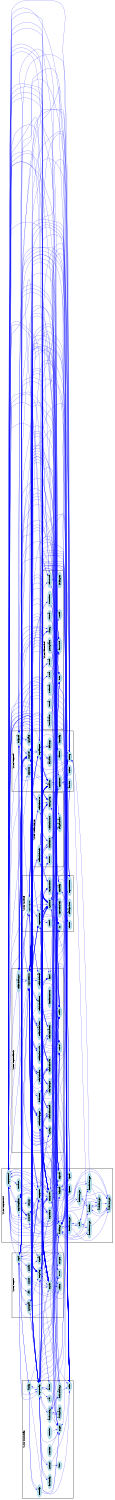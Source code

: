 /* ------------------------------------------------------------ */
/* created with bunch v3 */
/* Objective Function value = 1.212041884816754*/
/* ------------------------------------------------------------ */

digraph G {
size= "10,10";
rotate = 90;
subgraph cluster0 {
label = "(SS-L2):ntp_config";
color = black;
style = bold;

"atolfp"[label="atolfp",shape=ellipse,color=lightblue,fontcolor=black,style=filled];
"mstolfp"[label="mstolfp",shape=ellipse,color=lightblue,fontcolor=black,style=filled];
"ctype"[label="ctype",shape=ellipse,color=lightblue,fontcolor=black,style=filled];
"hextoint"[label="hextoint",shape=ellipse,color=lightblue,fontcolor=black,style=filled];
"authusekey"[label="authusekey",shape=ellipse,color=lightblue,fontcolor=black,style=filled];
"authreadkeys"[label="authreadkeys",shape=ellipse,color=lightblue,fontcolor=black,style=filled];
"authparity"[label="authparity",shape=ellipse,color=lightblue,fontcolor=black,style=filled];
"octtoint"[label="octtoint",shape=ellipse,color=lightblue,fontcolor=black,style=filled];
"atoint"[label="atoint",shape=ellipse,color=lightblue,fontcolor=black,style=filled];
"stdio"[label="stdio",shape=ellipse,color=lightblue,fontcolor=black,style=filled];
"findconfig"[label="findconfig",shape=ellipse,color=lightblue,fontcolor=black,style=filled];
"ntp_config"[label="ntp_config",shape=ellipse,color=lightblue,fontcolor=black,style=filled];
"wait"[label="wait",shape=ellipse,color=lightblue,fontcolor=black,style=filled];
"libio"[label="libio",shape=ellipse,color=lightblue,fontcolor=black,style=filled];
"getopt"[label="getopt",shape=ellipse,color=lightblue,fontcolor=black,style=filled];
}
subgraph cluster1 {
label = "(SS-L2):ntp_io";
color = black;
style = bold;

"select"[label="select",shape=ellipse,color=lightblue,fontcolor=black,style=filled];
"ntpd"[label="ntpd",shape=ellipse,color=lightblue,fontcolor=black,style=filled];
"sched"[label="sched",shape=ellipse,color=lightblue,fontcolor=black,style=filled];
"mman"[label="mman",shape=ellipse,color=lightblue,fontcolor=black,style=filled];
"errno"[label="errno",shape=ellipse,color=lightblue,fontcolor=black,style=filled];
"stat"[label="stat",shape=ellipse,color=lightblue,fontcolor=black,style=filled];
"syssignal"[label="syssignal",shape=ellipse,color=lightblue,fontcolor=black,style=filled];
"signal"[label="signal",shape=ellipse,color=lightblue,fontcolor=black,style=filled];
"stropts"[label="stropts",shape=ellipse,color=lightblue,fontcolor=black,style=filled];
"msyslog"[label="msyslog",shape=ellipse,color=lightblue,fontcolor=black,style=filled];
"ntp_io"[label="ntp_io",shape=ellipse,color=lightblue,fontcolor=black,style=filled];
}
subgraph cluster2 {
label = "(SS-L2):ntp_util";
color = black;
style = bold;

"dolfptoa"[label="dolfptoa",shape=ellipse,color=lightblue,fontcolor=black,style=filled];
"mfptoms"[label="mfptoms",shape=ellipse,color=lightblue,fontcolor=black,style=filled];
"uglydate"[label="uglydate",shape=ellipse,color=lightblue,fontcolor=black,style=filled];
"socket"[label="socket",shape=ellipse,color=lightblue,fontcolor=black,style=filled];
"ntp_intres"[label="ntp_intres",shape=ellipse,color=lightblue,fontcolor=black,style=filled];
"atouint"[label="atouint",shape=ellipse,color=lightblue,fontcolor=black,style=filled];
"hextolfp"[label="hextolfp",shape=ellipse,color=lightblue,fontcolor=black,style=filled];
"statestr"[label="statestr",shape=ellipse,color=lightblue,fontcolor=black,style=filled];
"string"[label="string",shape=ellipse,color=lightblue,fontcolor=black,style=filled];
"caltontp"[label="caltontp",shape=ellipse,color=lightblue,fontcolor=black,style=filled];
"ntp_util"[label="ntp_util",shape=ellipse,color=lightblue,fontcolor=black,style=filled];
"emalloc"[label="emalloc",shape=ellipse,color=lightblue,fontcolor=black,style=filled];
"ntp_filegen"[label="ntp_filegen",shape=ellipse,color=lightblue,fontcolor=black,style=filled];
"caljulian"[label="caljulian",shape=ellipse,color=lightblue,fontcolor=black,style=filled];
}
subgraph cluster3 {
label = "(SS-L2):ntp_control";
color = black;
style = bold;

"ntp_control"[label="ntp_control",shape=ellipse,color=lightblue,fontcolor=black,style=filled];
"mfptoa"[label="mfptoa",shape=ellipse,color=lightblue,fontcolor=black,style=filled];
"ntp_loopfilter"[label="ntp_loopfilter",shape=ellipse,color=lightblue,fontcolor=black,style=filled];
"ntp_proto"[label="ntp_proto",shape=ellipse,color=lightblue,fontcolor=black,style=filled];
"setjmp"[label="setjmp",shape=ellipse,color=lightblue,fontcolor=black,style=filled];
"utsname"[label="utsname",shape=ellipse,color=lightblue,fontcolor=black,style=filled];
"fptoa"[label="fptoa",shape=ellipse,color=lightblue,fontcolor=black,style=filled];
"fptoms"[label="fptoms",shape=ellipse,color=lightblue,fontcolor=black,style=filled];
"dofptoa"[label="dofptoa",shape=ellipse,color=lightblue,fontcolor=black,style=filled];
"ntp_timer"[label="ntp_timer",shape=ellipse,color=lightblue,fontcolor=black,style=filled];
"numtoa"[label="numtoa",shape=ellipse,color=lightblue,fontcolor=black,style=filled];
"ntp_peer"[label="ntp_peer",shape=ellipse,color=lightblue,fontcolor=black,style=filled];
"md5"[label="md5",shape=ellipse,color=lightblue,fontcolor=black,style=filled];
"a_md512crypt"[label="a_md512crypt",shape=ellipse,color=lightblue,fontcolor=black,style=filled];
"a_md5decrypt"[label="a_md5decrypt",shape=ellipse,color=lightblue,fontcolor=black,style=filled];
"authdecrypt"[label="authdecrypt",shape=ellipse,color=lightblue,fontcolor=black,style=filled];
"authdes"[label="authdes",shape=ellipse,color=lightblue,fontcolor=black,style=filled];
"a_md5encrypt"[label="a_md5encrypt",shape=ellipse,color=lightblue,fontcolor=black,style=filled];
"auth12crypt"[label="auth12crypt",shape=ellipse,color=lightblue,fontcolor=black,style=filled];
"authencrypt"[label="authencrypt",shape=ellipse,color=lightblue,fontcolor=black,style=filled];
"authkeys"[label="authkeys",shape=ellipse,color=lightblue,fontcolor=black,style=filled];
}
subgraph cluster4 {
label = "(SS-L2):ntp_refclock";
color = black;
style = bold;

"refclock_as2201"[label="refclock_as2201",shape=ellipse,color=lightblue,fontcolor=black,style=filled];
"refclock_pst"[label="refclock_pst",shape=ellipse,color=lightblue,fontcolor=black,style=filled];
"ntp_refclock"[label="ntp_refclock",shape=ellipse,color=lightblue,fontcolor=black,style=filled];
"refclock_local"[label="refclock_local",shape=ellipse,color=lightblue,fontcolor=black,style=filled];
"refclock_nmea"[label="refclock_nmea",shape=ellipse,color=lightblue,fontcolor=black,style=filled];
"refclock_atom"[label="refclock_atom",shape=ellipse,color=lightblue,fontcolor=black,style=filled];
"refclock_wwvb"[label="refclock_wwvb",shape=ellipse,color=lightblue,fontcolor=black,style=filled];
"refclock_hpgps"[label="refclock_hpgps",shape=ellipse,color=lightblue,fontcolor=black,style=filled];
"refclock_arbiter"[label="refclock_arbiter",shape=ellipse,color=lightblue,fontcolor=black,style=filled];
"unistd"[label="unistd",shape=ellipse,color=lightblue,fontcolor=black,style=filled];
"fcntl"[label="fcntl",shape=ellipse,color=lightblue,fontcolor=black,style=filled];
"syslog"[label="syslog",shape=ellipse,color=lightblue,fontcolor=black,style=filled];
"refclock_arc"[label="refclock_arc",shape=ellipse,color=lightblue,fontcolor=black,style=filled];
"stdlib"[label="stdlib",shape=ellipse,color=lightblue,fontcolor=black,style=filled];
"decodenetnum"[label="decodenetnum",shape=ellipse,color=lightblue,fontcolor=black,style=filled];
"refclock_datum"[label="refclock_datum",shape=ellipse,color=lightblue,fontcolor=black,style=filled];
"refclock_trak"[label="refclock_trak",shape=ellipse,color=lightblue,fontcolor=black,style=filled];
"buftvtots"[label="buftvtots",shape=ellipse,color=lightblue,fontcolor=black,style=filled];
}
subgraph cluster5 {
label = "(SS-L2):lib_strbuf";
color = black;
style = bold;

"humandate"[label="humandate",shape=ellipse,color=lightblue,fontcolor=black,style=filled];
"ranny"[label="ranny",shape=ellipse,color=lightblue,fontcolor=black,style=filled];
"time"[label="time",shape=ellipse,color=lightblue,fontcolor=black,style=filled];
"refnumtoa"[label="refnumtoa",shape=ellipse,color=lightblue,fontcolor=black,style=filled];
"clocktypes"[label="clocktypes",shape=ellipse,color=lightblue,fontcolor=black,style=filled];
"netdb"[label="netdb",shape=ellipse,color=lightblue,fontcolor=black,style=filled];
"numtohost"[label="numtohost",shape=ellipse,color=lightblue,fontcolor=black,style=filled];
"inttoa"[label="inttoa",shape=ellipse,color=lightblue,fontcolor=black,style=filled];
"modetoa"[label="modetoa",shape=ellipse,color=lightblue,fontcolor=black,style=filled];
"tvtoa"[label="tvtoa",shape=ellipse,color=lightblue,fontcolor=black,style=filled];
"lib_strbuf"[label="lib_strbuf",shape=ellipse,color=lightblue,fontcolor=black,style=filled];
"utvtoa"[label="utvtoa",shape=ellipse,color=lightblue,fontcolor=black,style=filled];
"prettydate"[label="prettydate",shape=ellipse,color=lightblue,fontcolor=black,style=filled];
"uinttoa"[label="uinttoa",shape=ellipse,color=lightblue,fontcolor=black,style=filled];
}
subgraph cluster6 {
label = "(SS-L2):systime";
color = black;
style = bold;

"in"[label="in",shape=ellipse,color=lightblue,fontcolor=black,style=filled];
"ntp_request"[label="ntp_request",shape=ellipse,color=lightblue,fontcolor=black,style=filled];
"ntp_unixclock"[label="ntp_unixclock",shape=ellipse,color=lightblue,fontcolor=black,style=filled];
"timex"[label="timex",shape=ellipse,color=lightblue,fontcolor=black,style=filled];
"calleapwhen"[label="calleapwhen",shape=ellipse,color=lightblue,fontcolor=black,style=filled];
"ntp_leap"[label="ntp_leap",shape=ellipse,color=lightblue,fontcolor=black,style=filled];
"ntp_unixtime"[label="ntp_unixtime",shape=ellipse,color=lightblue,fontcolor=black,style=filled];
"systime"[label="systime",shape=ellipse,color=lightblue,fontcolor=black,style=filled];
"ntp_monitor"[label="ntp_monitor",shape=ellipse,color=lightblue,fontcolor=black,style=filled];
"netof"[label="netof",shape=ellipse,color=lightblue,fontcolor=black,style=filled];
"ntp_restrict"[label="ntp_restrict",shape=ellipse,color=lightblue,fontcolor=black,style=filled];
}
subgraph cluster7 {
label = "(SS-L2):refclock_true";
color = black;
style = bold;

"termios"[label="termios",shape=ellipse,color=lightblue,fontcolor=black,style=filled];
"refclock_leitch"[label="refclock_leitch",shape=ellipse,color=lightblue,fontcolor=black,style=filled];
"calyearstart"[label="calyearstart",shape=ellipse,color=lightblue,fontcolor=black,style=filled];
"clocktime"[label="clocktime",shape=ellipse,color=lightblue,fontcolor=black,style=filled];
"ntp_syslog"[label="ntp_syslog",shape=ellipse,color=lightblue,fontcolor=black,style=filled];
"refclock_usno"[label="refclock_usno",shape=ellipse,color=lightblue,fontcolor=black,style=filled];
"refclock_true"[label="refclock_true",shape=ellipse,color=lightblue,fontcolor=black,style=filled];
}
"mstolfp" -> "atolfp" [color=blue,font=6];
"mstolfp" -> "ctype" [color=blue,font=6];
"stat" -> "ntp_filegen" [color=blue,font=6];
"ntp_intres" -> "stdio" [color=blue,font=6];
"ntp_intres" -> "syssignal" [color=blue,font=6];
"ntp_intres" -> "fcntl" [color=blue,font=6];
"ntp_intres" -> "unistd" [color=blue,font=6];
"ntp_intres" -> "msyslog" [color=blue,font=6];
"ntp_intres" -> "emalloc" [color=blue,font=6];
"ntp_intres" -> "netdb" [color=blue,font=6];
"ntp_intres" -> "authkeys" [color=blue,font=6];
"ntp_intres" -> "string" [color=blue,font=6];
"ntp_intres" -> "atouint" [color=blue,font=6];
"ntp_intres" -> "in" [color=blue,font=6];
"ntp_intres" -> "signal" [color=blue,font=6];
"ntp_intres" -> "select" [color=blue,font=6];
"ntp_intres" -> "stdlib" [color=blue,font=6];
"ntp_intres" -> "systime" [color=blue,font=6];
"ntp_intres" -> "socket" [color=blue,font=6];
"ntp_util" -> "string" [color=blue,font=6];
"ntp_util" -> "dolfptoa" [color=blue,font=6];
"ntp_util" -> "atolfp" [color=blue,font=6];
"ntp_util" -> "refclock_pst" [color=blue,font=6];
"ntp_util" -> "authreadkeys" [color=blue,font=6];
"ntp_util" -> "refclock_wwvb" [color=blue,font=6];
"ntp_util" -> "dofptoa" [color=blue,font=6];
"ntp_util" -> "emalloc" [color=blue,font=6];
"ntp_util" -> "refclock_as2201" [color=blue,font=6];
"ntp_util" -> "time" [color=blue,font=6];
"ntp_util" -> "ntp_syslog" [color=blue,font=6];
"ntp_util" -> "ntp_filegen" [color=blue,font=6];
"ntp_util" -> "errno" [color=blue,font=6];
"ntp_util" -> "refclock_nmea" [color=blue,font=6];
"ntp_util" -> "refclock_true" [color=blue,font=6];
"ntp_util" -> "fptoa" [color=blue,font=6];
"ntp_util" -> "refclock_trak" [color=blue,font=6];
"ntp_util" -> "ntp_config" [color=blue,font=6];
"ntp_util" -> "ntp_loopfilter" [color=blue,font=6];
"ntp_util" -> "ntp_io" [color=blue,font=6];
"ntp_util" -> "systime" [color=blue,font=6];
"ntp_util" -> "msyslog" [color=blue,font=6];
"ntp_util" -> "refclock_arc" [color=blue,font=6];
"ntp_util" -> "refclock_arbiter" [color=blue,font=6];
"ntp_util" -> "ntp_proto" [color=blue,font=6];
"ntp_util" -> "numtoa" [color=blue,font=6];
"ntp_util" -> "ntp_control" [color=blue,font=6];
"ntp_util" -> "mfptoa" [color=blue,font=6];
"ntp_util" -> "unistd" [color=blue,font=6];
"ntp_util" -> "stdio" [color=blue,font=6];
"ntp_util" -> "refclock_hpgps" [color=blue,font=6];
"ntp_util" -> "stdlib" [color=blue,font=6];
"dofptoa" -> "ntp_refclock" [color=blue,font=6];
"dofptoa" -> "ntp_proto" [color=blue,font=6];
"dofptoa" -> "fptoa" [color=blue,font=6];
"dofptoa" -> "refclock_hpgps" [color=blue,font=6];
"dofptoa" -> "lib_strbuf" [color=blue,font=6];
"dofptoa" -> "string" [color=blue,font=6];
"dofptoa" -> "fptoms" [color=blue,font=6];
"dofptoa" -> "ntp_control" [color=blue,font=6];
"dofptoa" -> "ntp_util" [color=blue,font=6];
"fptoms" -> "ntp_control" [color=blue,font=6];
"fptoms" -> "dofptoa" [color=blue,font=6];
"refclock_nmea" -> "ctype" [color=blue,font=6];
"refclock_nmea" -> "stdio" [color=blue,font=6];
"refclock_nmea" -> "ntp_refclock" [color=blue,font=6];
"refclock_nmea" -> "unistd" [color=blue,font=6];
"refclock_nmea" -> "emalloc" [color=blue,font=6];
"refclock_nmea" -> "string" [color=blue,font=6];
"refclock_nmea" -> "ntp_control" [color=blue,font=6];
"refclock_nmea" -> "ntp_util" [color=blue,font=6];
"refclock_nmea" -> "ntp_io" [color=blue,font=6];
"refclock_nmea" -> "stdlib" [color=blue,font=6];
"refclock_nmea" -> "systime" [color=blue,font=6];
"tvtoa" -> "systime" [color=blue,font=6];
"tvtoa" -> "stdio" [color=blue,font=6];
"tvtoa" -> "lib_strbuf" [color=blue,font=6];
"refclock_pst" -> "stdio" [color=blue,font=6];
"refclock_pst" -> "ntp_refclock" [color=blue,font=6];
"refclock_pst" -> "unistd" [color=blue,font=6];
"refclock_pst" -> "emalloc" [color=blue,font=6];
"refclock_pst" -> "string" [color=blue,font=6];
"refclock_pst" -> "ntp_control" [color=blue,font=6];
"refclock_pst" -> "ntp_util" [color=blue,font=6];
"refclock_pst" -> "ntp_io" [color=blue,font=6];
"refclock_pst" -> "stdlib" [color=blue,font=6];
"refclock_pst" -> "systime" [color=blue,font=6];
"md5" -> "a_md5decrypt" [color=blue,font=6];
"md5" -> "authkeys" [color=blue,font=6];
"md5" -> "a_md512crypt" [color=blue,font=6];
"md5" -> "a_md5encrypt" [color=blue,font=6];
"caljulian" -> "ntp_filegen" [color=blue,font=6];
"ntp_restrict" -> "ntp_monitor" [color=blue,font=6];
"ntp_restrict" -> "ntp_refclock" [color=blue,font=6];
"ntp_restrict" -> "stdio" [color=blue,font=6];
"ntp_restrict" -> "ntp_proto" [color=blue,font=6];
"ntp_restrict" -> "emalloc" [color=blue,font=6];
"ntp_restrict" -> "netof" [color=blue,font=6];
"ntp_restrict" -> "numtoa" [color=blue,font=6];
"ntp_restrict" -> "string" [color=blue,font=6];
"ntp_restrict" -> "ntp_request" [color=blue,font=6];
"ntp_restrict" -> "ntp_control" [color=blue,font=6];
"ntp_restrict" -> "in" [color=blue,font=6];
"ntp_restrict" -> "ntp_io" [color=blue,font=6];
"ntp_restrict" -> "systime" [color=blue,font=6];
"ntp_restrict" -> "ntp_config" [color=blue,font=6];
"authparity" -> "authusekey" [color=blue,font=6];
"ranny" -> "ntp_proto" [color=blue,font=6];
"ranny" -> "time" [color=blue,font=6];
"ntp_loopfilter" -> "string" [color=blue,font=6];
"ntp_loopfilter" -> "setjmp" [color=blue,font=6];
"ntp_loopfilter" -> "refclock_local" [color=blue,font=6];
"ntp_loopfilter" -> "dofptoa" [color=blue,font=6];
"ntp_loopfilter" -> "ntp_syslog" [color=blue,font=6];
"ntp_loopfilter" -> "timex" [color=blue,font=6];
"ntp_loopfilter" -> "ntp_util" [color=blue,font=6];
"ntp_loopfilter" -> "fptoa" [color=blue,font=6];
"ntp_loopfilter" -> "refclock_atom" [color=blue,font=6];
"ntp_loopfilter" -> "ntp_unixtime" [color=blue,font=6];
"ntp_loopfilter" -> "ntp_io" [color=blue,font=6];
"ntp_loopfilter" -> "systime" [color=blue,font=6];
"ntp_loopfilter" -> "msyslog" [color=blue,font=6];
"ntp_loopfilter" -> "ntp_proto" [color=blue,font=6];
"ntp_loopfilter" -> "ntp_control" [color=blue,font=6];
"ntp_loopfilter" -> "numtoa" [color=blue,font=6];
"ntp_loopfilter" -> "signal" [color=blue,font=6];
"ntp_loopfilter" -> "mfptoa" [color=blue,font=6];
"ntp_loopfilter" -> "stdio" [color=blue,font=6];
"refclock_arbiter" -> "stdio" [color=blue,font=6];
"refclock_arbiter" -> "ntp_refclock" [color=blue,font=6];
"refclock_arbiter" -> "unistd" [color=blue,font=6];
"refclock_arbiter" -> "emalloc" [color=blue,font=6];
"refclock_arbiter" -> "string" [color=blue,font=6];
"refclock_arbiter" -> "ntp_control" [color=blue,font=6];
"refclock_arbiter" -> "ntp_util" [color=blue,font=6];
"refclock_arbiter" -> "ntp_io" [color=blue,font=6];
"refclock_arbiter" -> "stdlib" [color=blue,font=6];
"refclock_arbiter" -> "systime" [color=blue,font=6];
"refclock_as2201" -> "stdio" [color=blue,font=6];
"refclock_as2201" -> "ntp_refclock" [color=blue,font=6];
"refclock_as2201" -> "unistd" [color=blue,font=6];
"refclock_as2201" -> "emalloc" [color=blue,font=6];
"refclock_as2201" -> "string" [color=blue,font=6];
"refclock_as2201" -> "ntp_control" [color=blue,font=6];
"refclock_as2201" -> "ntp_util" [color=blue,font=6];
"refclock_as2201" -> "dolfptoa" [color=blue,font=6];
"refclock_as2201" -> "mfptoa" [color=blue,font=6];
"refclock_as2201" -> "ntp_io" [color=blue,font=6];
"refclock_as2201" -> "stdlib" [color=blue,font=6];
"refclock_as2201" -> "systime" [color=blue,font=6];
"systime" -> "dolfptoa" [color=blue,font=6];
"systime" -> "string" [color=blue,font=6];
"systime" -> "tvtoa" [color=blue,font=6];
"systime" -> "refclock_local" [color=blue,font=6];
"systime" -> "refclock_as2201" [color=blue,font=6];
"systime" -> "ntp_syslog" [color=blue,font=6];
"systime" -> "time" [color=blue,font=6];
"systime" -> "ntp_util" [color=blue,font=6];
"systime" -> "ntp_filegen" [color=blue,font=6];
"systime" -> "utvtoa" [color=blue,font=6];
"systime" -> "ntp_refclock" [color=blue,font=6];
"systime" -> "refclock_trak" [color=blue,font=6];
"systime" -> "ntp_config" [color=blue,font=6];
"systime" -> "ntpd" [color=blue,font=6];
"systime" -> "ntp_unixtime" [color=blue,font=6];
"systime" -> "ntp_intres" [color=blue,font=6];
"systime" -> "ntp_loopfilter" [color=blue,font=6];
"systime" -> "ntp_io" [color=blue,font=6];
"systime" -> "msyslog" [color=blue,font=6];
"systime" -> "ntp_proto" [color=blue,font=6];
"systime" -> "ntp_control" [color=blue,font=6];
"systime" -> "mfptoa" [color=blue,font=6];
"systime" -> "ntp_unixclock" [color=blue,font=6];
"systime" -> "ntp_leap" [color=blue,font=6];
"systime" -> "stdio" [color=blue,font=6];
"systime" -> "stdlib" [color=blue,font=6];
"refnumtoa" -> "in" [color=blue,font=6];
"refnumtoa" -> "ntp_refclock" [color=blue,font=6];
"refnumtoa" -> "clocktypes" [color=blue,font=6];
"refnumtoa" -> "ntp_control" [color=blue,font=6];
"refnumtoa" -> "stdio" [color=blue,font=6];
"refnumtoa" -> "lib_strbuf" [color=blue,font=6];
"atouint" -> "ctype" [color=blue,font=6];
"atouint" -> "ntp_config" [color=blue,font=6];
"atouint" -> "ntp_intres" [color=blue,font=6];
"refclock_wwvb" -> "ntp_refclock" [color=blue,font=6];
"refclock_wwvb" -> "stdio" [color=blue,font=6];
"refclock_wwvb" -> "unistd" [color=blue,font=6];
"refclock_wwvb" -> "emalloc" [color=blue,font=6];
"refclock_wwvb" -> "string" [color=blue,font=6];
"refclock_wwvb" -> "ntp_control" [color=blue,font=6];
"refclock_wwvb" -> "ntp_util" [color=blue,font=6];
"refclock_wwvb" -> "ntp_io" [color=blue,font=6];
"refclock_wwvb" -> "stdlib" [color=blue,font=6];
"refclock_wwvb" -> "systime" [color=blue,font=6];
"findconfig" -> "ntp_config" [color=blue,font=6];
"calleapwhen" -> "ntp_leap" [color=blue,font=6];
"refclock_local" -> "ntp_refclock" [color=blue,font=6];
"refclock_local" -> "systime" [color=blue,font=6];
"refclock_local" -> "string" [color=blue,font=6];
"refclock_local" -> "ntp_control" [color=blue,font=6];
"refclock_local" -> "ntp_loopfilter" [color=blue,font=6];
"dolfptoa" -> "ntp_refclock" [color=blue,font=6];
"dolfptoa" -> "refclock_hpgps" [color=blue,font=6];
"dolfptoa" -> "lib_strbuf" [color=blue,font=6];
"dolfptoa" -> "refclock_as2201" [color=blue,font=6];
"dolfptoa" -> "string" [color=blue,font=6];
"dolfptoa" -> "mfptoms" [color=blue,font=6];
"dolfptoa" -> "ntp_util" [color=blue,font=6];
"dolfptoa" -> "mfptoa" [color=blue,font=6];
"dolfptoa" -> "systime" [color=blue,font=6];
"dolfptoa" -> "uglydate" [color=blue,font=6];
"ntp_monitor" -> "in" [color=blue,font=6];
"ntp_monitor" -> "ntp_proto" [color=blue,font=6];
"ntp_monitor" -> "string" [color=blue,font=6];
"ntp_monitor" -> "ntp_control" [color=blue,font=6];
"ntp_monitor" -> "emalloc" [color=blue,font=6];
"buftvtots" -> "ntp_refclock" [color=blue,font=6];
"buftvtots" -> "refclock_trak" [color=blue,font=6];
"buftvtots" -> "ntp_unixtime" [color=blue,font=6];
"authkeys" -> "a_md5encrypt" [color=blue,font=6];
"authkeys" -> "ntp_proto" [color=blue,font=6];
"authkeys" -> "authdecrypt" [color=blue,font=6];
"authkeys" -> "a_md512crypt" [color=blue,font=6];
"authkeys" -> "authusekey" [color=blue,font=6];
"authkeys" -> "string" [color=blue,font=6];
"authkeys" -> "a_md5decrypt" [color=blue,font=6];
"authkeys" -> "ntp_request" [color=blue,font=6];
"authkeys" -> "ntp_control" [color=blue,font=6];
"authkeys" -> "ntp_intres" [color=blue,font=6];
"authkeys" -> "stdlib" [color=blue,font=6];
"authkeys" -> "authencrypt" [color=blue,font=6];
"authkeys" -> "authdes" [color=blue,font=6];
"authkeys" -> "ntp_config" [color=blue,font=6];
"authkeys" -> "auth12crypt" [color=blue,font=6];
"refclock_leitch" -> "stdio" [color=blue,font=6];
"refclock_leitch" -> "ntp_refclock" [color=blue,font=6];
"refclock_leitch" -> "fcntl" [color=blue,font=6];
"refclock_leitch" -> "unistd" [color=blue,font=6];
"refclock_leitch" -> "msyslog" [color=blue,font=6];
"refclock_leitch" -> "string" [color=blue,font=6];
"refclock_leitch" -> "ntp_io" [color=blue,font=6];
"refclock_leitch" -> "termios" [color=blue,font=6];
"refclock_leitch" -> "systime" [color=blue,font=6];
"refclock_leitch" -> "ntp_unixtime" [color=blue,font=6];
"refclock_leitch" -> "clocktime" [color=blue,font=6];
"utvtoa" -> "systime" [color=blue,font=6];
"utvtoa" -> "stdio" [color=blue,font=6];
"utvtoa" -> "lib_strbuf" [color=blue,font=6];
"authreadkeys" -> "stdlib" [color=blue,font=6];
"authreadkeys" -> "stdio" [color=blue,font=6];
"authreadkeys" -> "authkeys" [color=blue,font=6];
"authreadkeys" -> "authusekey" [color=blue,font=6];
"authreadkeys" -> "msyslog" [color=blue,font=6];
"authreadkeys" -> "ntp_util" [color=blue,font=6];
"ntp_request" -> "ntp_monitor" [color=blue,font=6];
"ntp_request" -> "stdio" [color=blue,font=6];
"ntp_request" -> "ntp_refclock" [color=blue,font=6];
"ntp_request" -> "ntp_loopfilter" [color=blue,font=6];
"ntp_request" -> "ntp_proto" [color=blue,font=6];
"ntp_request" -> "msyslog" [color=blue,font=6];
"ntp_request" -> "ntp_restrict" [color=blue,font=6];
"ntp_request" -> "string" [color=blue,font=6];
"ntp_request" -> "authkeys" [color=blue,font=6];
"ntp_request" -> "ntp_control" [color=blue,font=6];
"ntp_request" -> "in" [color=blue,font=6];
"ntp_request" -> "ntp_util" [color=blue,font=6];
"ntp_request" -> "ntp_io" [color=blue,font=6];
"ntp_request" -> "ntp_peer" [color=blue,font=6];
"ntp_request" -> "timex" [color=blue,font=6];
"ntp_request" -> "systime" [color=blue,font=6];
"atoint" -> "ntp_control" [color=blue,font=6];
"atoint" -> "ctype" [color=blue,font=6];
"atoint" -> "ntp_config" [color=blue,font=6];
"ntp_control" -> "string" [color=blue,font=6];
"ntp_control" -> "statestr" [color=blue,font=6];
"ntp_control" -> "dofptoa" [color=blue,font=6];
"ntp_control" -> "emalloc" [color=blue,font=6];
"ntp_control" -> "ctype" [color=blue,font=6];
"ntp_control" -> "ntp_syslog" [color=blue,font=6];
"ntp_control" -> "mfptoms" [color=blue,font=6];
"ntp_control" -> "in" [color=blue,font=6];
"ntp_control" -> "ntp_refclock" [color=blue,font=6];
"ntp_control" -> "ntp_config" [color=blue,font=6];
"ntp_control" -> "ntp_request" [color=blue,font=6];
"ntp_control" -> "ntp_loopfilter" [color=blue,font=6];
"ntp_control" -> "ntp_io" [color=blue,font=6];
"ntp_control" -> "utsname" [color=blue,font=6];
"ntp_control" -> "systime" [color=blue,font=6];
"ntp_control" -> "msyslog" [color=blue,font=6];
"ntp_control" -> "ntp_proto" [color=blue,font=6];
"ntp_control" -> "numtoa" [color=blue,font=6];
"ntp_control" -> "ntp_peer" [color=blue,font=6];
"ntp_control" -> "authkeys" [color=blue,font=6];
"ntp_control" -> "fptoms" [color=blue,font=6];
"ntp_control" -> "ntp_leap" [color=blue,font=6];
"ntp_control" -> "stdio" [color=blue,font=6];
"ntp_control" -> "ntp_restrict" [color=blue,font=6];
"ntp_control" -> "refnumtoa" [color=blue,font=6];
"ntp_control" -> "stdlib" [color=blue,font=6];
"ntp_control" -> "atoint" [color=blue,font=6];
"uglydate" -> "dolfptoa" [color=blue,font=6];
"uglydate" -> "stdio" [color=blue,font=6];
"uglydate" -> "time" [color=blue,font=6];
"uglydate" -> "lib_strbuf" [color=blue,font=6];
"refclock_hpgps" -> "stdio" [color=blue,font=6];
"refclock_hpgps" -> "ntp_refclock" [color=blue,font=6];
"refclock_hpgps" -> "unistd" [color=blue,font=6];
"refclock_hpgps" -> "emalloc" [color=blue,font=6];
"refclock_hpgps" -> "string" [color=blue,font=6];
"refclock_hpgps" -> "refclock_nmea" [color=blue,font=6];
"refclock_hpgps" -> "dofptoa" [color=blue,font=6];
"refclock_hpgps" -> "ntp_control" [color=blue,font=6];
"refclock_hpgps" -> "dolfptoa" [color=blue,font=6];
"refclock_hpgps" -> "ntp_util" [color=blue,font=6];
"refclock_hpgps" -> "mfptoa" [color=blue,font=6];
"refclock_hpgps" -> "ntp_io" [color=blue,font=6];
"refclock_hpgps" -> "stdlib" [color=blue,font=6];
"refclock_hpgps" -> "systime" [color=blue,font=6];
"refclock_true" -> "ntp_syslog" [color=blue,font=6];
"refclock_true" -> "stdio" [color=blue,font=6];
"refclock_true" -> "ntp_refclock" [color=blue,font=6];
"refclock_true" -> "unistd" [color=blue,font=6];
"refclock_true" -> "refclock_usno" [color=blue,font=6];
"refclock_true" -> "msyslog" [color=blue,font=6];
"refclock_true" -> "emalloc" [color=blue,font=6];
"refclock_true" -> "string" [color=blue,font=6];
"refclock_true" -> "ntp_control" [color=blue,font=6];
"refclock_true" -> "ntp_util" [color=blue,font=6];
"refclock_true" -> "ntp_io" [color=blue,font=6];
"refclock_true" -> "stdlib" [color=blue,font=6];
"ntp_proto" -> "string" [color=blue,font=6];
"ntp_proto" -> "dofptoa" [color=blue,font=6];
"ntp_proto" -> "emalloc" [color=blue,font=6];
"ntp_proto" -> "ntp_syslog" [color=blue,font=6];
"ntp_proto" -> "time" [color=blue,font=6];
"ntp_proto" -> "ntp_util" [color=blue,font=6];
"ntp_proto" -> "in" [color=blue,font=6];
"ntp_proto" -> "ntp_refclock" [color=blue,font=6];
"ntp_proto" -> "ranny" [color=blue,font=6];
"ntp_proto" -> "ntp_monitor" [color=blue,font=6];
"ntp_proto" -> "fptoa" [color=blue,font=6];
"ntp_proto" -> "ntp_config" [color=blue,font=6];
"ntp_proto" -> "ntp_request" [color=blue,font=6];
"ntp_proto" -> "ntp_loopfilter" [color=blue,font=6];
"ntp_proto" -> "ntp_io" [color=blue,font=6];
"ntp_proto" -> "systime" [color=blue,font=6];
"ntp_proto" -> "msyslog" [color=blue,font=6];
"ntp_proto" -> "numtoa" [color=blue,font=6];
"ntp_proto" -> "ntp_control" [color=blue,font=6];
"ntp_proto" -> "ntp_peer" [color=blue,font=6];
"ntp_proto" -> "mfptoa" [color=blue,font=6];
"ntp_proto" -> "authkeys" [color=blue,font=6];
"ntp_proto" -> "ntp_leap" [color=blue,font=6];
"ntp_proto" -> "stdio" [color=blue,font=6];
"ntp_proto" -> "ntp_restrict" [color=blue,font=6];
"ntp_proto" -> "refnumtoa" [color=blue,font=6];
"ntp_proto" -> "stdlib" [color=blue,font=6];
"modetoa" -> "stdio" [color=blue,font=6];
"modetoa" -> "lib_strbuf" [color=blue,font=6];
"inttoa" -> "stdio" [color=blue,font=6];
"inttoa" -> "lib_strbuf" [color=blue,font=6];
"ntp_config" -> "string" [color=blue,font=6];
"ntp_config" -> "atolfp" [color=blue,font=6];
"ntp_config" -> "authusekey" [color=blue,font=6];
"ntp_config" -> "syslog" [color=blue,font=6];
"ntp_config" -> "getopt" [color=blue,font=6];
"ntp_config" -> "ctype" [color=blue,font=6];
"ntp_config" -> "ntp_syslog" [color=blue,font=6];
"ntp_config" -> "time" [color=blue,font=6];
"ntp_config" -> "ntp_util" [color=blue,font=6];
"ntp_config" -> "ntp_filegen" [color=blue,font=6];
"ntp_config" -> "in" [color=blue,font=6];
"ntp_config" -> "ntp_refclock" [color=blue,font=6];
"ntp_config" -> "ntpd" [color=blue,font=6];
"ntp_config" -> "ntp_intres" [color=blue,font=6];
"ntp_config" -> "findconfig" [color=blue,font=6];
"ntp_config" -> "syssignal" [color=blue,font=6];
"ntp_config" -> "wait" [color=blue,font=6];
"ntp_config" -> "ntp_io" [color=blue,font=6];
"ntp_config" -> "systime" [color=blue,font=6];
"ntp_config" -> "msyslog" [color=blue,font=6];
"ntp_config" -> "ntp_proto" [color=blue,font=6];
"ntp_config" -> "numtoa" [color=blue,font=6];
"ntp_config" -> "ntp_control" [color=blue,font=6];
"ntp_config" -> "ntp_peer" [color=blue,font=6];
"ntp_config" -> "authkeys" [color=blue,font=6];
"ntp_config" -> "unistd" [color=blue,font=6];
"ntp_config" -> "stdio" [color=blue,font=6];
"ntp_config" -> "atouint" [color=blue,font=6];
"ntp_config" -> "ntp_restrict" [color=blue,font=6];
"ntp_config" -> "stdlib" [color=blue,font=6];
"ntp_config" -> "atoint" [color=blue,font=6];
"octtoint" -> "ctype" [color=blue,font=6];
"authusekey" -> "string" [color=blue,font=6];
"authusekey" -> "authparity" [color=blue,font=6];
"authusekey" -> "authreadkeys" [color=blue,font=6];
"authusekey" -> "ctype" [color=blue,font=6];
"authusekey" -> "authkeys" [color=blue,font=6];
"authusekey" -> "ntp_config" [color=blue,font=6];
"ntpd" -> "string" [color=blue,font=6];
"ntpd" -> "lib_strbuf" [color=blue,font=6];
"ntpd" -> "mman" [color=blue,font=6];
"ntpd" -> "syslog" [color=blue,font=6];
"ntpd" -> "ntp_syslog" [color=blue,font=6];
"ntpd" -> "ntp_util" [color=blue,font=6];
"ntpd" -> "ntp_refclock" [color=blue,font=6];
"ntpd" -> "errno" [color=blue,font=6];
"ntpd" -> "sched" [color=blue,font=6];
"ntpd" -> "ranny" [color=blue,font=6];
"ntpd" -> "ntp_monitor" [color=blue,font=6];
"ntpd" -> "ntp_config" [color=blue,font=6];
"ntpd" -> "ntp_request" [color=blue,font=6];
"ntpd" -> "ntp_loopfilter" [color=blue,font=6];
"ntpd" -> "ntp_timer" [color=blue,font=6];
"ntpd" -> "select" [color=blue,font=6];
"ntpd" -> "syssignal" [color=blue,font=6];
"ntpd" -> "ntp_io" [color=blue,font=6];
"ntpd" -> "systime" [color=blue,font=6];
"ntpd" -> "msyslog" [color=blue,font=6];
"ntpd" -> "ntp_proto" [color=blue,font=6];
"ntpd" -> "ntp_control" [color=blue,font=6];
"ntpd" -> "ntp_peer" [color=blue,font=6];
"ntpd" -> "stat" [color=blue,font=6];
"ntpd" -> "unistd" [color=blue,font=6];
"ntpd" -> "authkeys" [color=blue,font=6];
"ntpd" -> "ntp_leap" [color=blue,font=6];
"ntpd" -> "ntp_unixclock" [color=blue,font=6];
"ntpd" -> "stdio" [color=blue,font=6];
"ntpd" -> "ntp_restrict" [color=blue,font=6];
"ntpd" -> "stdlib" [color=blue,font=6];
"fptoa" -> "ntp_refclock" [color=blue,font=6];
"fptoa" -> "ntp_proto" [color=blue,font=6];
"fptoa" -> "ntp_control" [color=blue,font=6];
"fptoa" -> "ntp_util" [color=blue,font=6];
"fptoa" -> "dofptoa" [color=blue,font=6];
"hextoint" -> "ctype" [color=blue,font=6];
"mfptoa" -> "ntp_proto" [color=blue,font=6];
"mfptoa" -> "ntp_refclock" [color=blue,font=6];
"mfptoa" -> "systime" [color=blue,font=6];
"mfptoa" -> "refclock_hpgps" [color=blue,font=6];
"mfptoa" -> "ntp_loopfilter" [color=blue,font=6];
"mfptoa" -> "dolfptoa" [color=blue,font=6];
"mfptoa" -> "refclock_as2201" [color=blue,font=6];
"mfptoa" -> "ntp_util" [color=blue,font=6];
"humandate" -> "stdio" [color=blue,font=6];
"humandate" -> "time" [color=blue,font=6];
"humandate" -> "lib_strbuf" [color=blue,font=6];
"ntp_leap" -> "ntp_proto" [color=blue,font=6];
"ntp_leap" -> "calleapwhen" [color=blue,font=6];
"ntp_leap" -> "systime" [color=blue,font=6];
"ntp_leap" -> "ntp_control" [color=blue,font=6];
"ntp_leap" -> "ntp_syslog" [color=blue,font=6];
"ntp_leap" -> "msyslog" [color=blue,font=6];
"emalloc" -> "ntp_proto" [color=blue,font=6];
"emalloc" -> "string" [color=blue,font=6];
"emalloc" -> "ntp_control" [color=blue,font=6];
"emalloc" -> "stdlib" [color=blue,font=6];
"emalloc" -> "ntp_filegen" [color=blue,font=6];
"emalloc" -> "ntp_intres" [color=blue,font=6];
"emalloc" -> "msyslog" [color=blue,font=6];
"emalloc" -> "ntp_util" [color=blue,font=6];
"prettydate" -> "stdio" [color=blue,font=6];
"prettydate" -> "time" [color=blue,font=6];
"prettydate" -> "lib_strbuf" [color=blue,font=6];
"clocktypes" -> "refnumtoa" [color=blue,font=6];
"refclock_datum" -> "stdio" [color=blue,font=6];
"refclock_datum" -> "ntp_refclock" [color=blue,font=6];
"refclock_datum" -> "fcntl" [color=blue,font=6];
"refclock_datum" -> "unistd" [color=blue,font=6];
"refclock_datum" -> "msyslog" [color=blue,font=6];
"refclock_datum" -> "string" [color=blue,font=6];
"refclock_datum" -> "ntp_control" [color=blue,font=6];
"refclock_datum" -> "ntp_io" [color=blue,font=6];
"refclock_datum" -> "stdlib" [color=blue,font=6];
"refclock_datum" -> "termios" [color=blue,font=6];
"refclock_datum" -> "ntp_unixtime" [color=blue,font=6];
"refclock_datum" -> "clocktime" [color=blue,font=6];
"mfptoms" -> "ntp_io" [color=blue,font=6];
"mfptoms" -> "ntp_control" [color=blue,font=6];
"mfptoms" -> "dolfptoa" [color=blue,font=6];
"ntp_io" -> "string" [color=blue,font=6];
"ntp_io" -> "refclock_pst" [color=blue,font=6];
"ntp_io" -> "refclock_wwvb" [color=blue,font=6];
"ntp_io" -> "emalloc" [color=blue,font=6];
"ntp_io" -> "refclock_datum" [color=blue,font=6];
"ntp_io" -> "refclock_as2201" [color=blue,font=6];
"ntp_io" -> "mfptoms" [color=blue,font=6];
"ntp_io" -> "in" [color=blue,font=6];
"ntp_io" -> "errno" [color=blue,font=6];
"ntp_io" -> "socket" [color=blue,font=6];
"ntp_io" -> "refclock_nmea" [color=blue,font=6];
"ntp_io" -> "refclock_true" [color=blue,font=6];
"ntp_io" -> "ntpd" [color=blue,font=6];
"ntp_io" -> "refclock_atom" [color=blue,font=6];
"ntp_io" -> "refclock_trak" [color=blue,font=6];
"ntp_io" -> "ntp_config" [color=blue,font=6];
"ntp_io" -> "ntp_request" [color=blue,font=6];
"ntp_io" -> "select" [color=blue,font=6];
"ntp_io" -> "stropts" [color=blue,font=6];
"ntp_io" -> "systime" [color=blue,font=6];
"ntp_io" -> "msyslog" [color=blue,font=6];
"ntp_io" -> "fcntl" [color=blue,font=6];
"ntp_io" -> "refclock_arc" [color=blue,font=6];
"ntp_io" -> "refclock_arbiter" [color=blue,font=6];
"ntp_io" -> "ntp_proto" [color=blue,font=6];
"ntp_io" -> "numtoa" [color=blue,font=6];
"ntp_io" -> "ntp_control" [color=blue,font=6];
"ntp_io" -> "ntp_peer" [color=blue,font=6];
"ntp_io" -> "unistd" [color=blue,font=6];
"ntp_io" -> "refclock_leitch" [color=blue,font=6];
"ntp_io" -> "stdio" [color=blue,font=6];
"ntp_io" -> "refclock_hpgps" [color=blue,font=6];
"ntp_io" -> "ntp_restrict" [color=blue,font=6];
"ntp_io" -> "stdlib" [color=blue,font=6];
"atolfp" -> "string" [color=blue,font=6];
"atolfp" -> "ctype" [color=blue,font=6];
"atolfp" -> "mstolfp" [color=blue,font=6];
"atolfp" -> "ntp_config" [color=blue,font=6];
"atolfp" -> "ntp_util" [color=blue,font=6];
"calyearstart" -> "ntp_filegen" [color=blue,font=6];
"calyearstart" -> "clocktime" [color=blue,font=6];
"refclock_trak" -> "ntp_refclock" [color=blue,font=6];
"refclock_trak" -> "stdio" [color=blue,font=6];
"refclock_trak" -> "unistd" [color=blue,font=6];
"refclock_trak" -> "emalloc" [color=blue,font=6];
"refclock_trak" -> "string" [color=blue,font=6];
"refclock_trak" -> "buftvtots" [color=blue,font=6];
"refclock_trak" -> "ntp_control" [color=blue,font=6];
"refclock_trak" -> "ntp_util" [color=blue,font=6];
"refclock_trak" -> "ntp_io" [color=blue,font=6];
"refclock_trak" -> "stdlib" [color=blue,font=6];
"refclock_trak" -> "systime" [color=blue,font=6];
"a_md5decrypt" -> "string" [color=blue,font=6];
"a_md5decrypt" -> "authdecrypt" [color=blue,font=6];
"a_md5decrypt" -> "md5" [color=blue,font=6];
"a_md5decrypt" -> "authkeys" [color=blue,font=6];
"a_md5decrypt" -> "auth12crypt" [color=blue,font=6];
"uinttoa" -> "stdio" [color=blue,font=6];
"uinttoa" -> "lib_strbuf" [color=blue,font=6];
"authdes" -> "authencrypt" [color=blue,font=6];
"authdes" -> "authdecrypt" [color=blue,font=6];
"authdes" -> "authkeys" [color=blue,font=6];
"authdes" -> "auth12crypt" [color=blue,font=6];
"netof" -> "ntp_restrict" [color=blue,font=6];
"a_md512crypt" -> "string" [color=blue,font=6];
"a_md512crypt" -> "md5" [color=blue,font=6];
"a_md512crypt" -> "authkeys" [color=blue,font=6];
"a_md512crypt" -> "auth12crypt" [color=blue,font=6];
"authdecrypt" -> "authkeys" [color=blue,font=6];
"authdecrypt" -> "authdes" [color=blue,font=6];
"authdecrypt" -> "auth12crypt" [color=blue,font=6];
"msyslog" -> "unistd" [color=blue,font=6];
"msyslog" -> "ntp_io" [color=blue,font=6];
"msyslog" -> "string" [color=blue,font=6];
"msyslog" -> "errno" [color=blue,font=6];
"msyslog" -> "ntp_syslog" [color=blue,font=6];
"msyslog" -> "stdio" [color=blue,font=6];
"msyslog" -> "ntp_config" [color=blue,font=6];
"msyslog" -> "syslog" [color=blue,font=6];
"hextolfp" -> "string" [color=blue,font=6];
"hextolfp" -> "ctype" [color=blue,font=6];
"refclock_arc" -> "ctype" [color=blue,font=6];
"refclock_arc" -> "syslog" [color=blue,font=6];
"refclock_arc" -> "stdio" [color=blue,font=6];
"refclock_arc" -> "ntp_refclock" [color=blue,font=6];
"refclock_arc" -> "fcntl" [color=blue,font=6];
"refclock_arc" -> "unistd" [color=blue,font=6];
"refclock_arc" -> "emalloc" [color=blue,font=6];
"refclock_arc" -> "string" [color=blue,font=6];
"refclock_arc" -> "ntp_control" [color=blue,font=6];
"refclock_arc" -> "ntp_util" [color=blue,font=6];
"refclock_arc" -> "ntp_io" [color=blue,font=6];
"refclock_arc" -> "stdlib" [color=blue,font=6];
"refclock_arc" -> "termios" [color=blue,font=6];
"refclock_arc" -> "ntp_peer" [color=blue,font=6];
"refclock_arc" -> "systime" [color=blue,font=6];
"numtohost" -> "in" [color=blue,font=6];
"numtohost" -> "string" [color=blue,font=6];
"numtohost" -> "numtoa" [color=blue,font=6];
"numtohost" -> "netdb" [color=blue,font=6];
"numtohost" -> "lib_strbuf" [color=blue,font=6];
"getopt" -> "libio" [color=blue,font=6];
"getopt" -> "stdio" [color=blue,font=6];
"getopt" -> "ntp_config" [color=blue,font=6];
"numtoa" -> "ntp_refclock" [color=blue,font=6];
"numtoa" -> "stdio" [color=blue,font=6];
"numtoa" -> "ntp_loopfilter" [color=blue,font=6];
"numtoa" -> "ntp_proto" [color=blue,font=6];
"numtoa" -> "ntp_restrict" [color=blue,font=6];
"numtoa" -> "lib_strbuf" [color=blue,font=6];
"numtoa" -> "ntp_control" [color=blue,font=6];
"numtoa" -> "in" [color=blue,font=6];
"numtoa" -> "ntp_util" [color=blue,font=6];
"numtoa" -> "ntp_io" [color=blue,font=6];
"numtoa" -> "numtohost" [color=blue,font=6];
"numtoa" -> "ntp_peer" [color=blue,font=6];
"numtoa" -> "ntp_config" [color=blue,font=6];
"clocktime" -> "refclock_datum" [color=blue,font=6];
"clocktime" -> "calyearstart" [color=blue,font=6];
"clocktime" -> "ntp_refclock" [color=blue,font=6];
"clocktime" -> "refclock_leitch" [color=blue,font=6];
"refclock_atom" -> "ntp_refclock" [color=blue,font=6];
"refclock_atom" -> "stdio" [color=blue,font=6];
"refclock_atom" -> "ntp_loopfilter" [color=blue,font=6];
"refclock_atom" -> "unistd" [color=blue,font=6];
"refclock_atom" -> "time" [color=blue,font=6];
"refclock_atom" -> "emalloc" [color=blue,font=6];
"refclock_atom" -> "string" [color=blue,font=6];
"refclock_atom" -> "ntp_control" [color=blue,font=6];
"refclock_atom" -> "ntp_io" [color=blue,font=6];
"refclock_atom" -> "stdlib" [color=blue,font=6];
"refclock_atom" -> "systime" [color=blue,font=6];
"a_md5encrypt" -> "string" [color=blue,font=6];
"a_md5encrypt" -> "authkeys" [color=blue,font=6];
"a_md5encrypt" -> "md5" [color=blue,font=6];
"a_md5encrypt" -> "auth12crypt" [color=blue,font=6];
"statestr" -> "ntp_refclock" [color=blue,font=6];
"statestr" -> "string" [color=blue,font=6];
"statestr" -> "ntp_control" [color=blue,font=6];
"statestr" -> "stdio" [color=blue,font=6];
"statestr" -> "lib_strbuf" [color=blue,font=6];
"ntp_unixclock" -> "unistd" [color=blue,font=6];
"ntp_unixclock" -> "systime" [color=blue,font=6];
"ntp_unixclock" -> "timex" [color=blue,font=6];
"ntp_unixclock" -> "ntp_syslog" [color=blue,font=6];
"ntp_unixclock" -> "stdlib" [color=blue,font=6];
"ntp_unixclock" -> "stdio" [color=blue,font=6];
"ntp_unixclock" -> "msyslog" [color=blue,font=6];
"ntp_unixclock" -> "ntp_unixtime" [color=blue,font=6];
"ntp_filegen" -> "stdio" [color=blue,font=6];
"ntp_filegen" -> "errno" [color=blue,font=6];
"ntp_filegen" -> "unistd" [color=blue,font=6];
"ntp_filegen" -> "msyslog" [color=blue,font=6];
"ntp_filegen" -> "emalloc" [color=blue,font=6];
"ntp_filegen" -> "stat" [color=blue,font=6];
"ntp_filegen" -> "caljulian" [color=blue,font=6];
"ntp_filegen" -> "string" [color=blue,font=6];
"ntp_filegen" -> "calyearstart" [color=blue,font=6];
"ntp_filegen" -> "caltontp" [color=blue,font=6];
"ntp_filegen" -> "ntp_control" [color=blue,font=6];
"ntp_filegen" -> "ntp_util" [color=blue,font=6];
"ntp_filegen" -> "stdlib" [color=blue,font=6];
"ntp_filegen" -> "systime" [color=blue,font=6];
"ntp_filegen" -> "ntp_config" [color=blue,font=6];
"authencrypt" -> "authkeys" [color=blue,font=6];
"authencrypt" -> "authdes" [color=blue,font=6];
"authencrypt" -> "auth12crypt" [color=blue,font=6];
"syssignal" -> "stdio" [color=blue,font=6];
"syssignal" -> "errno" [color=blue,font=6];
"syssignal" -> "ntpd" [color=blue,font=6];
"syssignal" -> "msyslog" [color=blue,font=6];
"syssignal" -> "ntp_intres" [color=blue,font=6];
"syssignal" -> "signal" [color=blue,font=6];
"syssignal" -> "stdlib" [color=blue,font=6];
"syssignal" -> "ntp_timer" [color=blue,font=6];
"syssignal" -> "ntp_config" [color=blue,font=6];
"auth12crypt" -> "authkeys" [color=blue,font=6];
"auth12crypt" -> "authdes" [color=blue,font=6];
"decodenetnum" -> "in" [color=blue,font=6];
"decodenetnum" -> "ctype" [color=blue,font=6];
"decodenetnum" -> "stdlib" [color=blue,font=6];
"ntp_refclock" -> "systime" [color=blue,font=6];
"ntp_refclock" -> "refclock_arbiter" [color=blue,font=6];
"ntp_refclock" -> "refclock_wwvb" [color=blue,font=6];
"ntp_refclock" -> "stdio" [color=blue,font=6];
"ntp_refclock" -> "refclock_nmea" [color=blue,font=6];
"ntp_refclock" -> "unistd" [color=blue,font=6];
"ntp_refclock" -> "refclock_trak" [color=blue,font=6];
"ntp_refclock" -> "dolfptoa" [color=blue,font=6];
"ntp_refclock" -> "string" [color=blue,font=6];
"ntp_refclock" -> "ntp_unixtime" [color=blue,font=6];
"ntp_refclock" -> "ntp_request" [color=blue,font=6];
"ntp_refclock" -> "refclock_as2201" [color=blue,font=6];
"ntp_refclock" -> "termios" [color=blue,font=6];
"ntp_refclock" -> "fptoa" [color=blue,font=6];
"ntp_refclock" -> "buftvtots" [color=blue,font=6];
"ntp_refclock" -> "stropts" [color=blue,font=6];
"ntp_refclock" -> "ntp_proto" [color=blue,font=6];
"ntp_refclock" -> "emalloc" [color=blue,font=6];
"ntp_refclock" -> "refnumtoa" [color=blue,font=6];
"ntp_refclock" -> "clocktime" [color=blue,font=6];
"ntp_refclock" -> "ntp_restrict" [color=blue,font=6];
"ntp_refclock" -> "ntp_io" [color=blue,font=6];
"ntp_refclock" -> "in" [color=blue,font=6];
"ntp_refclock" -> "refclock_leitch" [color=blue,font=6];
"ntp_refclock" -> "refclock_datum" [color=blue,font=6];
"ntp_refclock" -> "refclock_atom" [color=blue,font=6];
"ntp_refclock" -> "mfptoa" [color=blue,font=6];
"ntp_refclock" -> "refclock_local" [color=blue,font=6];
"ntp_refclock" -> "statestr" [color=blue,font=6];
"ntp_refclock" -> "refclock_pst" [color=blue,font=6];
"ntp_refclock" -> "refclock_hpgps" [color=blue,font=6];
"ntp_refclock" -> "ntp_control" [color=blue,font=6];
"ntp_refclock" -> "refclock_true" [color=blue,font=6];
"ntp_refclock" -> "numtoa" [color=blue,font=6];
"ntp_refclock" -> "ntp_peer" [color=blue,font=6];
"ntp_refclock" -> "stdlib" [color=blue,font=6];
"ntp_refclock" -> "msyslog" [color=blue,font=6];
"ntp_refclock" -> "dofptoa" [color=blue,font=6];
"ntp_refclock" -> "ntp_syslog" [color=blue,font=6];
"ntp_refclock" -> "refclock_arc" [color=blue,font=6];
"ntp_refclock" -> "ntp_config" [color=blue,font=6];
"ntp_refclock" -> "fcntl" [color=blue,font=6];
"caltontp" -> "ntp_filegen" [color=blue,font=6];
"ntp_timer" -> "syssignal" [color=blue,font=6];
"ntp_timer" -> "ntp_loopfilter" [color=blue,font=6];
"ntp_timer" -> "msyslog" [color=blue,font=6];
"ntp_timer" -> "time" [color=blue,font=6];
"ntp_timer" -> "ntp_leap" [color=blue,font=6];
"ntp_timer" -> "ntp_control" [color=blue,font=6];
"ntp_timer" -> "ntp_util" [color=blue,font=6];
"ntp_timer" -> "stdlib" [color=blue,font=6];
"ntp_timer" -> "ntp_peer" [color=blue,font=6];
"ntp_syslog" -> "ntp_config" [color=blue,font=6];
"ntp_peer" -> "stdio" [color=blue,font=6];
"ntp_peer" -> "ntp_refclock" [color=blue,font=6];
"ntp_peer" -> "ranny" [color=blue,font=6];
"ntp_peer" -> "ntp_proto" [color=blue,font=6];
"ntp_peer" -> "msyslog" [color=blue,font=6];
"ntp_peer" -> "emalloc" [color=blue,font=6];
"ntp_peer" -> "numtoa" [color=blue,font=6];
"ntp_peer" -> "string" [color=blue,font=6];
"ntp_peer" -> "ntp_request" [color=blue,font=6];
"ntp_peer" -> "ntp_control" [color=blue,font=6];
"ntp_peer" -> "in" [color=blue,font=6];
"ntp_peer" -> "ntp_io" [color=blue,font=6];
"ntp_peer" -> "ntp_timer" [color=blue,font=6];
"ntp_peer" -> "systime" [color=blue,font=6];
"ntp_peer" -> "ntp_config" [color=blue,font=6];
}

